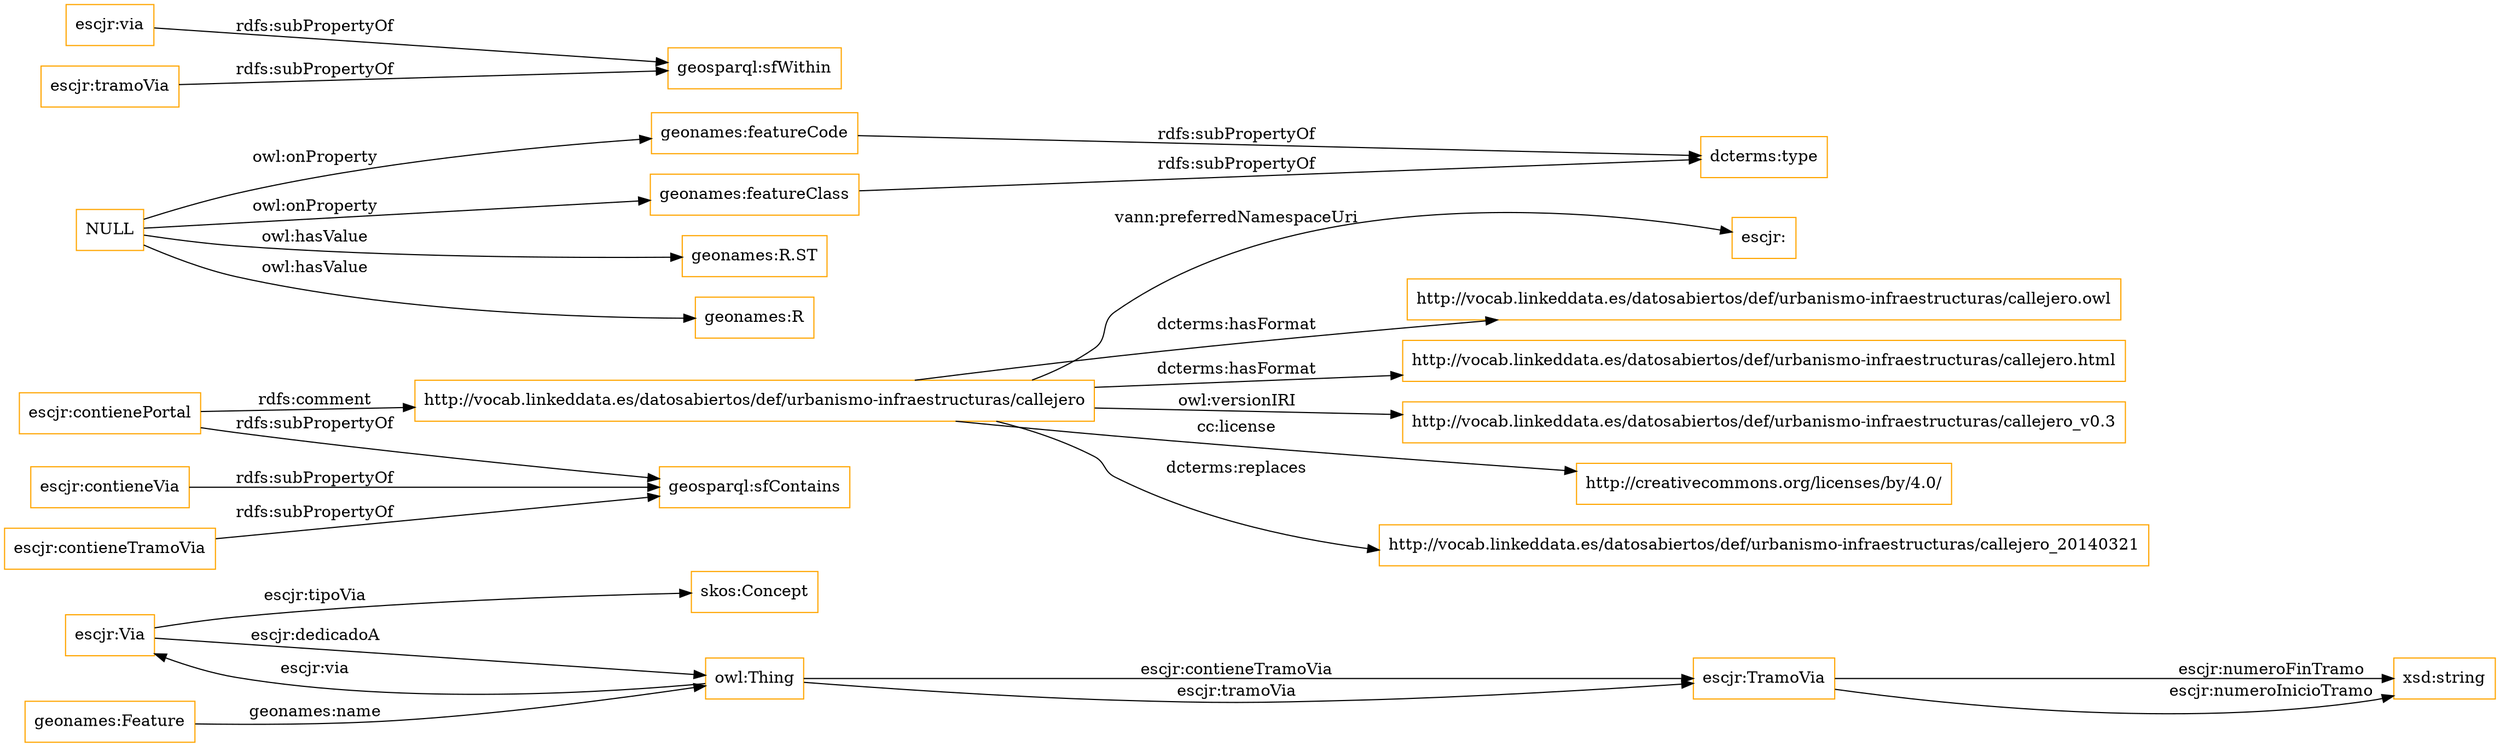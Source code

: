 digraph ar2dtool_diagram { 
rankdir=LR;
size="1501"
node [shape = rectangle, color="orange"]; "skos:Concept" "geonames:Feature" "escjr:Via" "escjr:TramoVia" ; /*classes style*/
	"http://vocab.linkeddata.es/datosabiertos/def/urbanismo-infraestructuras/callejero" -> "escjr:" [ label = "vann:preferredNamespaceUri" ];
	"http://vocab.linkeddata.es/datosabiertos/def/urbanismo-infraestructuras/callejero" -> "http://vocab.linkeddata.es/datosabiertos/def/urbanismo-infraestructuras/callejero.owl" [ label = "dcterms:hasFormat" ];
	"http://vocab.linkeddata.es/datosabiertos/def/urbanismo-infraestructuras/callejero" -> "http://vocab.linkeddata.es/datosabiertos/def/urbanismo-infraestructuras/callejero.html" [ label = "dcterms:hasFormat" ];
	"http://vocab.linkeddata.es/datosabiertos/def/urbanismo-infraestructuras/callejero" -> "http://vocab.linkeddata.es/datosabiertos/def/urbanismo-infraestructuras/callejero_v0.3" [ label = "owl:versionIRI" ];
	"http://vocab.linkeddata.es/datosabiertos/def/urbanismo-infraestructuras/callejero" -> "http://creativecommons.org/licenses/by/4.0/" [ label = "cc:license" ];
	"http://vocab.linkeddata.es/datosabiertos/def/urbanismo-infraestructuras/callejero" -> "http://vocab.linkeddata.es/datosabiertos/def/urbanismo-infraestructuras/callejero_20140321" [ label = "dcterms:replaces" ];
	"escjr:contienePortal" -> "geosparql:sfContains" [ label = "rdfs:subPropertyOf" ];
	"escjr:contienePortal" -> "http://vocab.linkeddata.es/datosabiertos/def/urbanismo-infraestructuras/callejero" [ label = "rdfs:comment" ];
	"escjr:contieneVia" -> "geosparql:sfContains" [ label = "rdfs:subPropertyOf" ];
	"geonames:featureCode" -> "dcterms:type" [ label = "rdfs:subPropertyOf" ];
	"geonames:featureClass" -> "dcterms:type" [ label = "rdfs:subPropertyOf" ];
	"escjr:via" -> "geosparql:sfWithin" [ label = "rdfs:subPropertyOf" ];
	"escjr:tramoVia" -> "geosparql:sfWithin" [ label = "rdfs:subPropertyOf" ];
	"escjr:contieneTramoVia" -> "geosparql:sfContains" [ label = "rdfs:subPropertyOf" ];
	"NULL" -> "geonames:R.ST" [ label = "owl:hasValue" ];
	"NULL" -> "geonames:featureCode" [ label = "owl:onProperty" ];
	"NULL" -> "geonames:R" [ label = "owl:hasValue" ];
	"NULL" -> "geonames:featureClass" [ label = "owl:onProperty" ];
	"escjr:TramoVia" -> "xsd:string" [ label = "escjr:numeroFinTramo" ];
	"owl:Thing" -> "escjr:TramoVia" [ label = "escjr:contieneTramoVia" ];
	"escjr:TramoVia" -> "xsd:string" [ label = "escjr:numeroInicioTramo" ];
	"geonames:Feature" -> "owl:Thing" [ label = "geonames:name" ];
	"escjr:Via" -> "skos:Concept" [ label = "escjr:tipoVia" ];
	"owl:Thing" -> "escjr:Via" [ label = "escjr:via" ];
	"owl:Thing" -> "escjr:TramoVia" [ label = "escjr:tramoVia" ];
	"escjr:Via" -> "owl:Thing" [ label = "escjr:dedicadoA" ];

}
